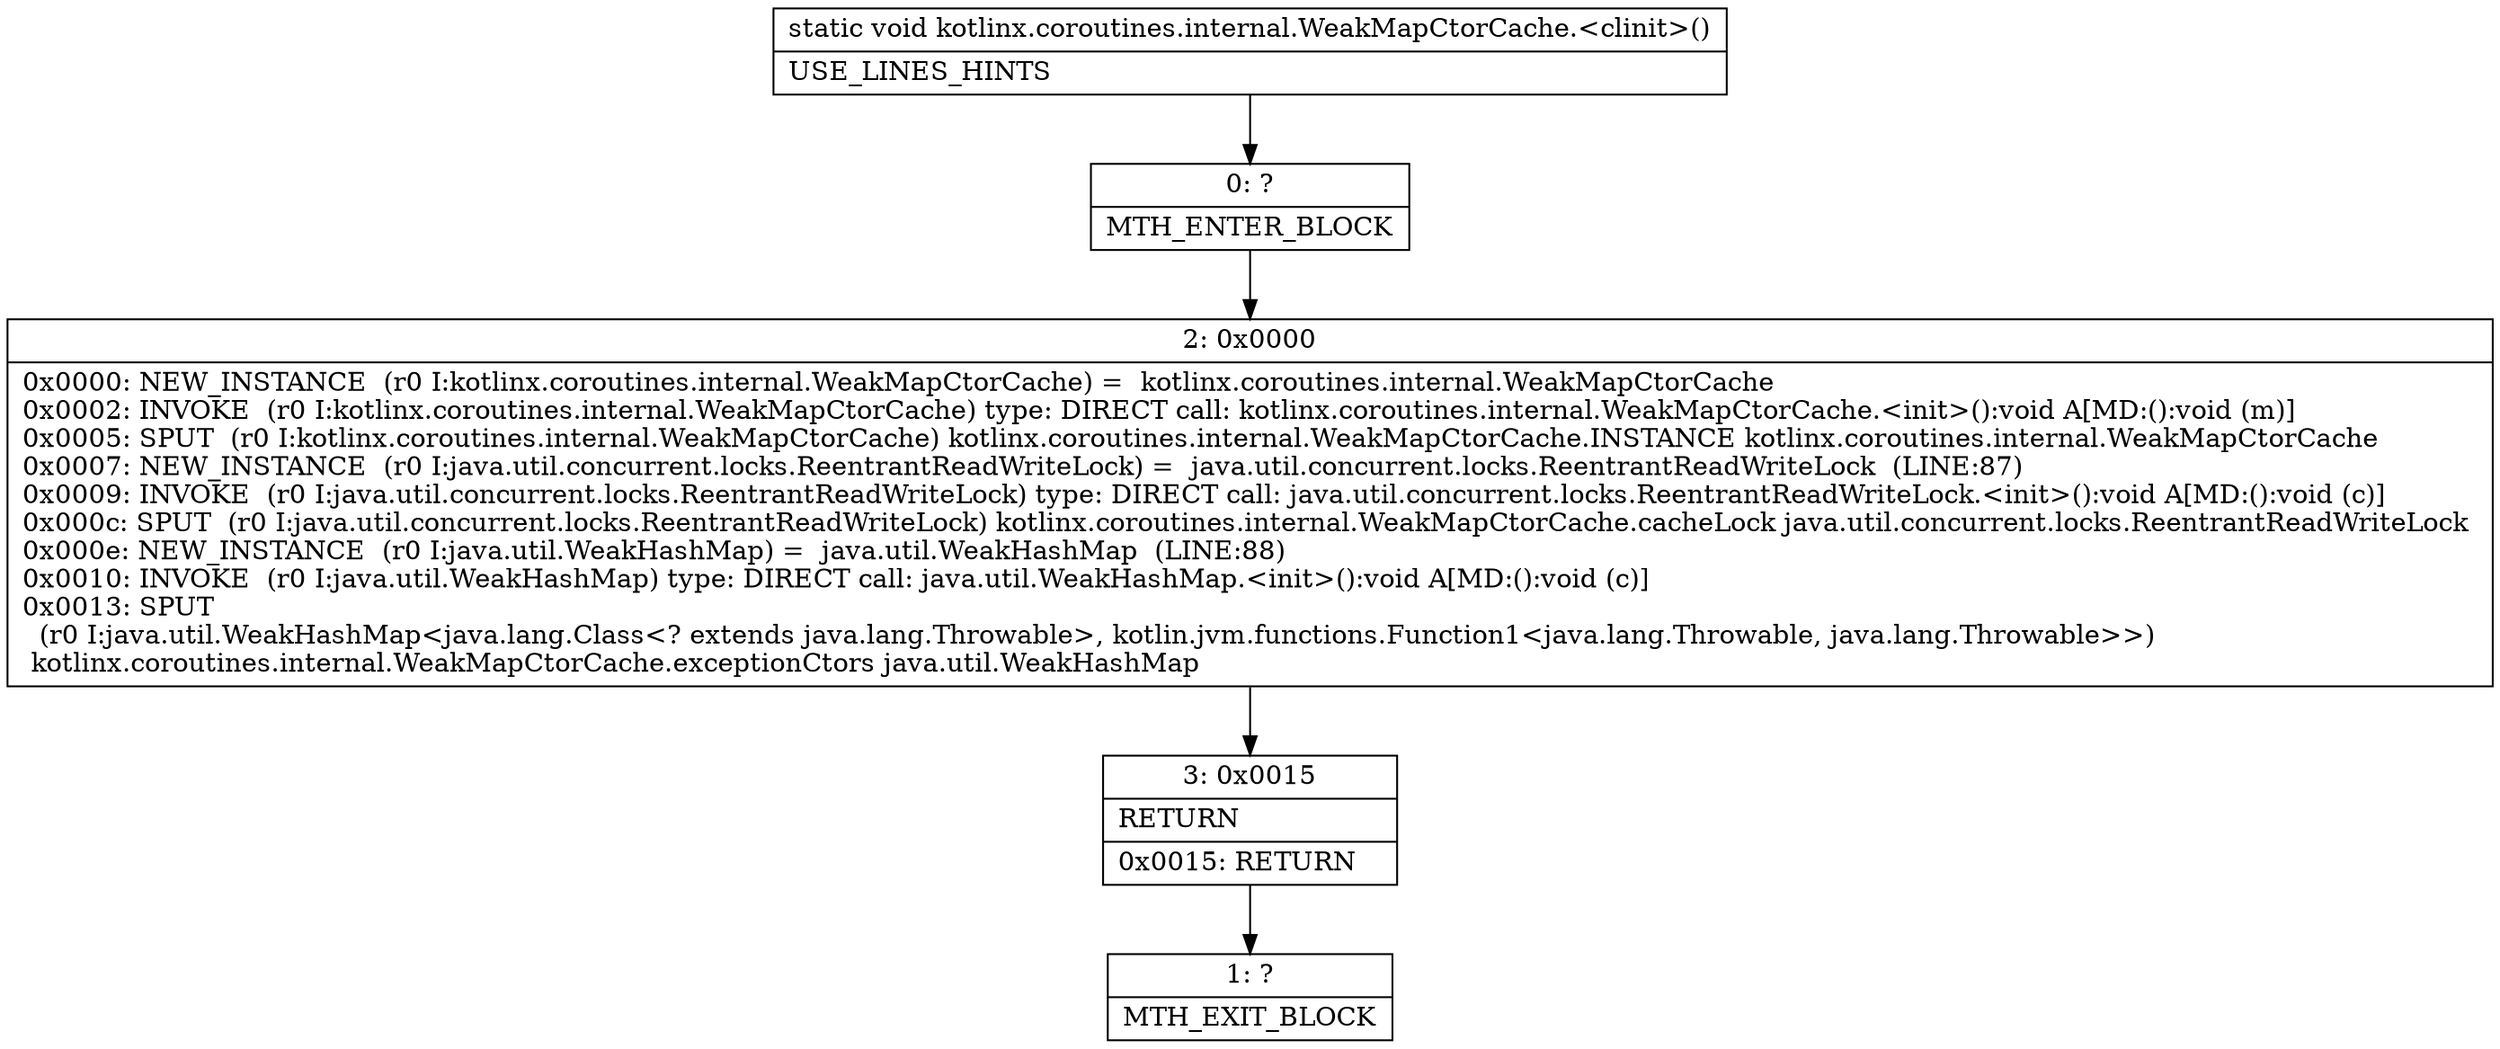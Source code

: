 digraph "CFG forkotlinx.coroutines.internal.WeakMapCtorCache.\<clinit\>()V" {
Node_0 [shape=record,label="{0\:\ ?|MTH_ENTER_BLOCK\l}"];
Node_2 [shape=record,label="{2\:\ 0x0000|0x0000: NEW_INSTANCE  (r0 I:kotlinx.coroutines.internal.WeakMapCtorCache) =  kotlinx.coroutines.internal.WeakMapCtorCache \l0x0002: INVOKE  (r0 I:kotlinx.coroutines.internal.WeakMapCtorCache) type: DIRECT call: kotlinx.coroutines.internal.WeakMapCtorCache.\<init\>():void A[MD:():void (m)]\l0x0005: SPUT  (r0 I:kotlinx.coroutines.internal.WeakMapCtorCache) kotlinx.coroutines.internal.WeakMapCtorCache.INSTANCE kotlinx.coroutines.internal.WeakMapCtorCache \l0x0007: NEW_INSTANCE  (r0 I:java.util.concurrent.locks.ReentrantReadWriteLock) =  java.util.concurrent.locks.ReentrantReadWriteLock  (LINE:87)\l0x0009: INVOKE  (r0 I:java.util.concurrent.locks.ReentrantReadWriteLock) type: DIRECT call: java.util.concurrent.locks.ReentrantReadWriteLock.\<init\>():void A[MD:():void (c)]\l0x000c: SPUT  (r0 I:java.util.concurrent.locks.ReentrantReadWriteLock) kotlinx.coroutines.internal.WeakMapCtorCache.cacheLock java.util.concurrent.locks.ReentrantReadWriteLock \l0x000e: NEW_INSTANCE  (r0 I:java.util.WeakHashMap) =  java.util.WeakHashMap  (LINE:88)\l0x0010: INVOKE  (r0 I:java.util.WeakHashMap) type: DIRECT call: java.util.WeakHashMap.\<init\>():void A[MD:():void (c)]\l0x0013: SPUT  \l  (r0 I:java.util.WeakHashMap\<java.lang.Class\<? extends java.lang.Throwable\>, kotlin.jvm.functions.Function1\<java.lang.Throwable, java.lang.Throwable\>\>)\l kotlinx.coroutines.internal.WeakMapCtorCache.exceptionCtors java.util.WeakHashMap \l}"];
Node_3 [shape=record,label="{3\:\ 0x0015|RETURN\l|0x0015: RETURN   \l}"];
Node_1 [shape=record,label="{1\:\ ?|MTH_EXIT_BLOCK\l}"];
MethodNode[shape=record,label="{static void kotlinx.coroutines.internal.WeakMapCtorCache.\<clinit\>()  | USE_LINES_HINTS\l}"];
MethodNode -> Node_0;Node_0 -> Node_2;
Node_2 -> Node_3;
Node_3 -> Node_1;
}

